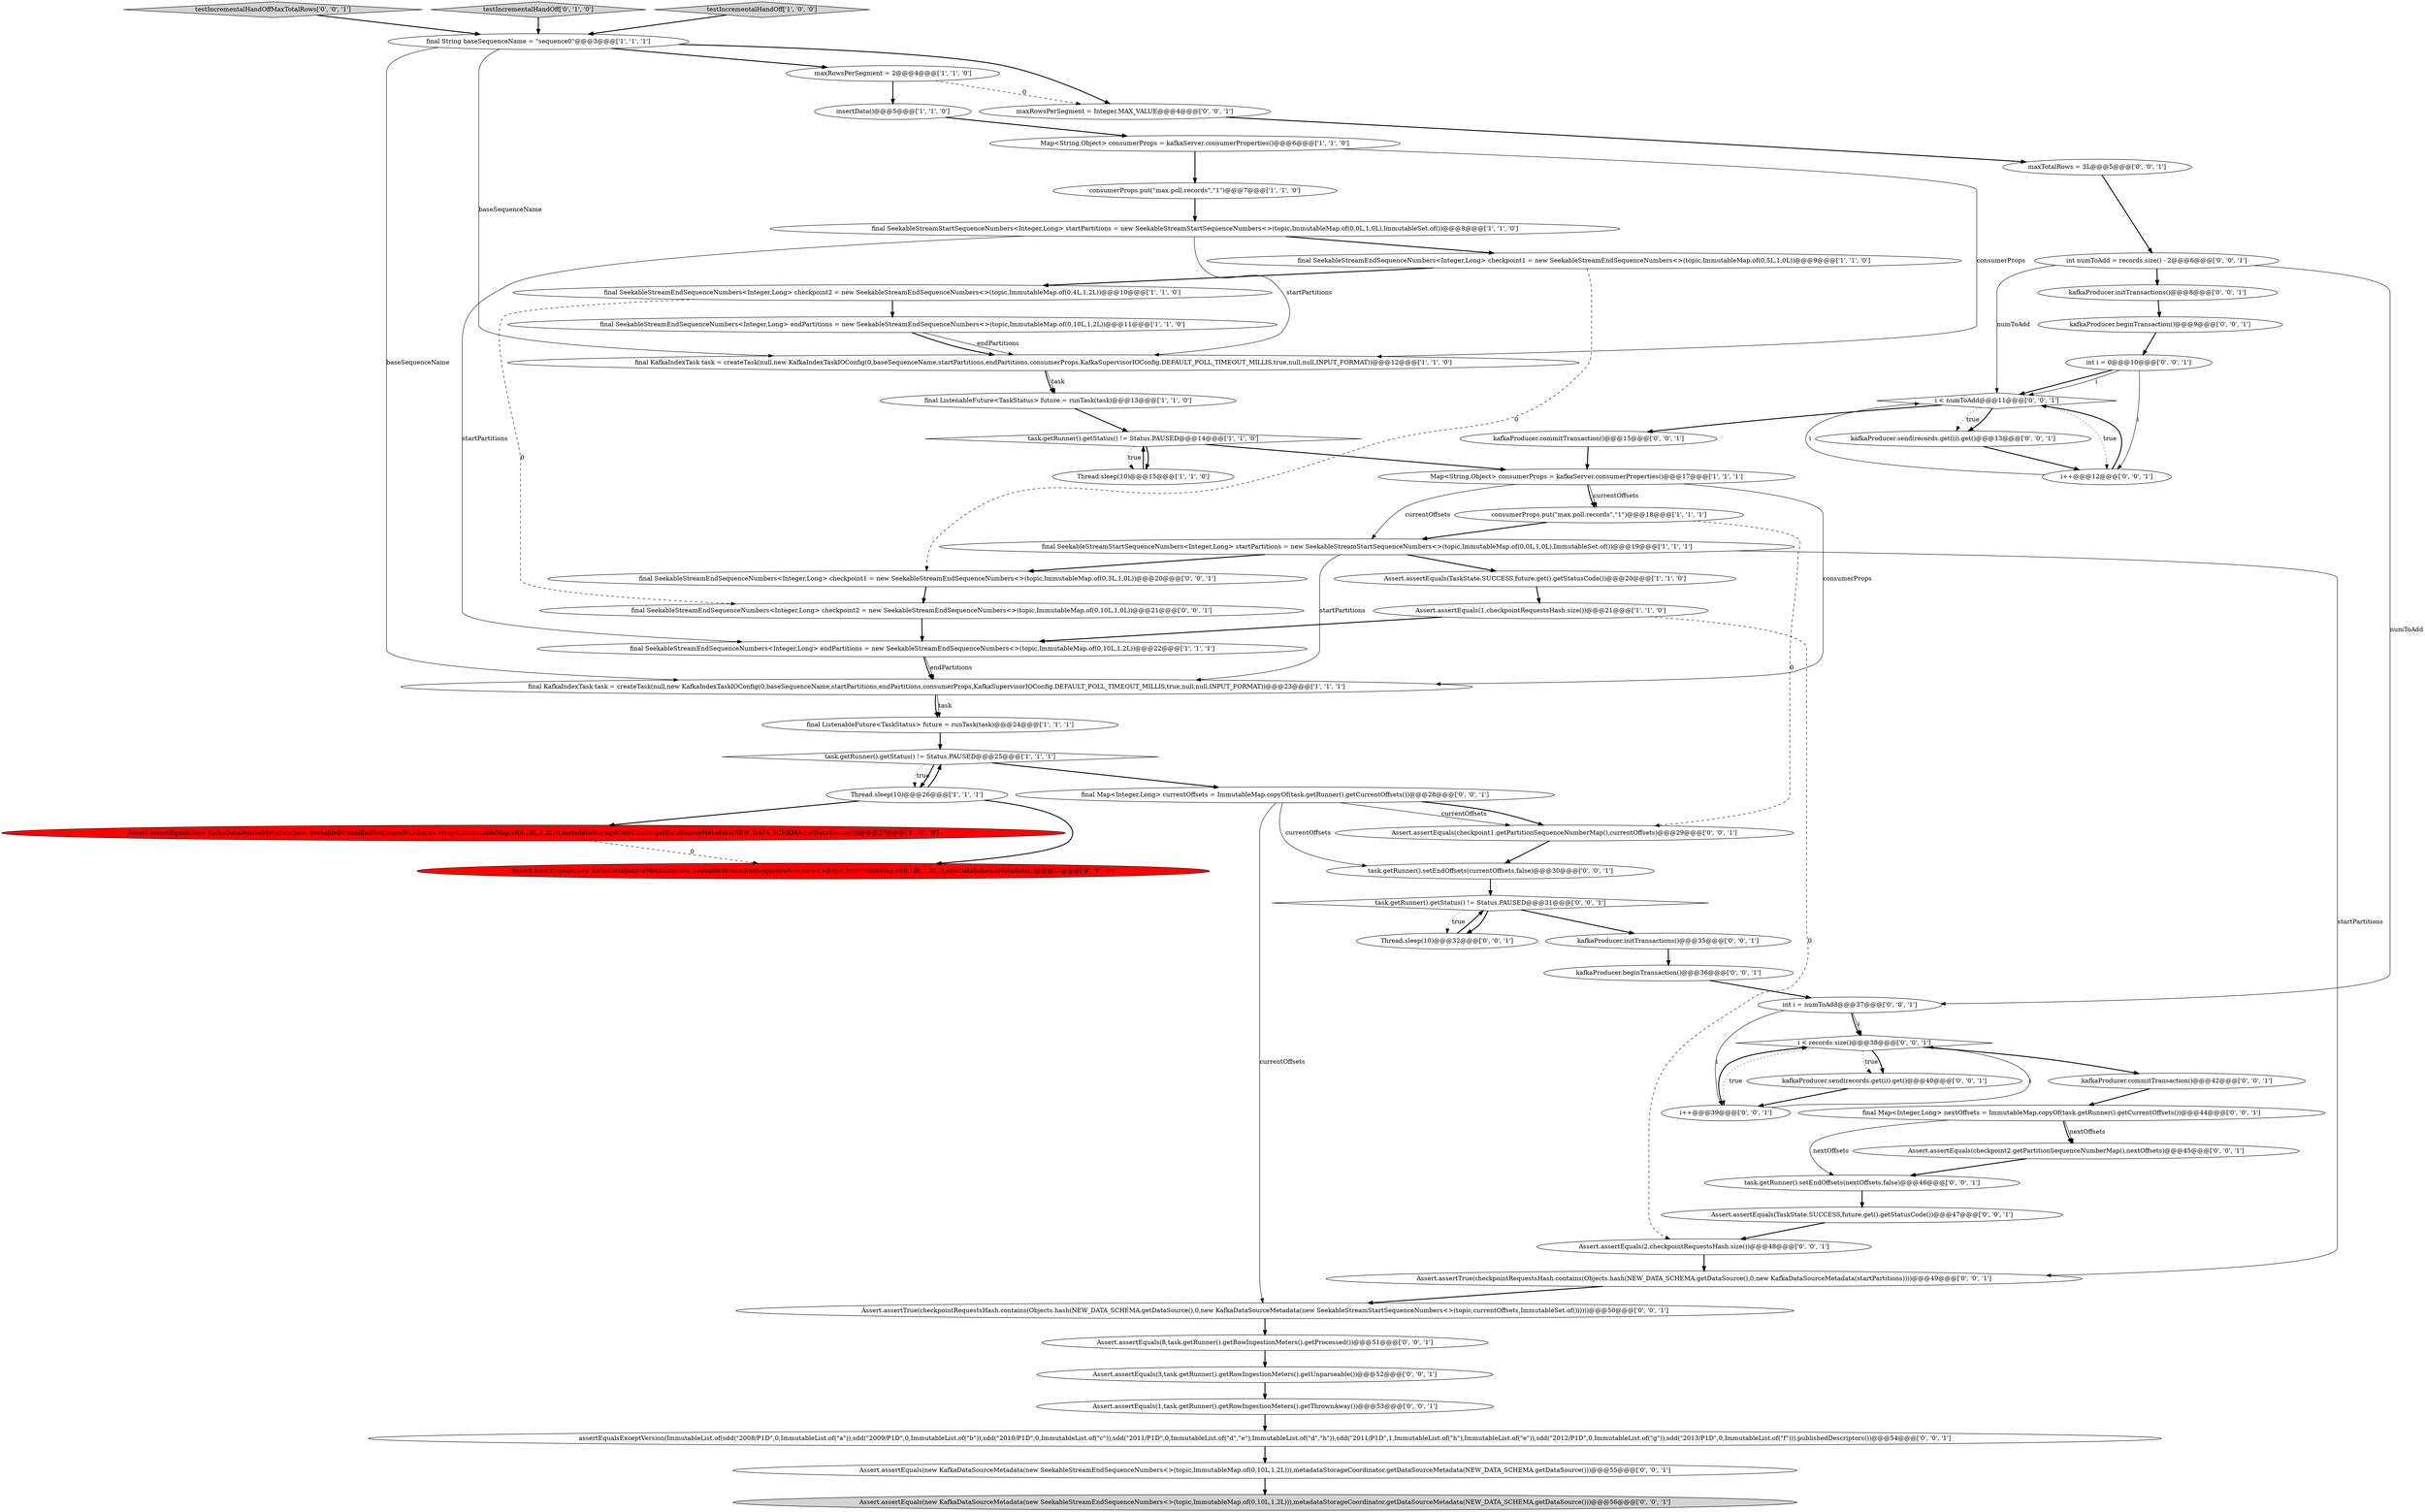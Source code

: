 digraph {
13 [style = filled, label = "final SeekableStreamEndSequenceNumbers<Integer,Long> endPartitions = new SeekableStreamEndSequenceNumbers<>(topic,ImmutableMap.of(0,10L,1,2L))@@@11@@@['1', '1', '0']", fillcolor = white, shape = ellipse image = "AAA0AAABBB1BBB"];
0 [style = filled, label = "Map<String,Object> consumerProps = kafkaServer.consumerProperties()@@@17@@@['1', '1', '1']", fillcolor = white, shape = ellipse image = "AAA0AAABBB1BBB"];
7 [style = filled, label = "Thread.sleep(10)@@@15@@@['1', '1', '0']", fillcolor = white, shape = ellipse image = "AAA0AAABBB1BBB"];
38 [style = filled, label = "int i = numToAdd@@@37@@@['0', '0', '1']", fillcolor = white, shape = ellipse image = "AAA0AAABBB3BBB"];
2 [style = filled, label = "Map<String,Object> consumerProps = kafkaServer.consumerProperties()@@@6@@@['1', '1', '0']", fillcolor = white, shape = ellipse image = "AAA0AAABBB1BBB"];
58 [style = filled, label = "Assert.assertTrue(checkpointRequestsHash.contains(Objects.hash(NEW_DATA_SCHEMA.getDataSource(),0,new KafkaDataSourceMetadata(new SeekableStreamStartSequenceNumbers<>(topic,currentOffsets,ImmutableSet.of())))))@@@50@@@['0', '0', '1']", fillcolor = white, shape = ellipse image = "AAA0AAABBB3BBB"];
63 [style = filled, label = "task.getRunner().setEndOffsets(currentOffsets,false)@@@30@@@['0', '0', '1']", fillcolor = white, shape = ellipse image = "AAA0AAABBB3BBB"];
32 [style = filled, label = "kafkaProducer.send(records.get(i)).get()@@@13@@@['0', '0', '1']", fillcolor = white, shape = ellipse image = "AAA0AAABBB3BBB"];
46 [style = filled, label = "kafkaProducer.beginTransaction()@@@9@@@['0', '0', '1']", fillcolor = white, shape = ellipse image = "AAA0AAABBB3BBB"];
9 [style = filled, label = "insertData()@@@5@@@['1', '1', '0']", fillcolor = white, shape = ellipse image = "AAA0AAABBB1BBB"];
39 [style = filled, label = "task.getRunner().setEndOffsets(nextOffsets,false)@@@46@@@['0', '0', '1']", fillcolor = white, shape = ellipse image = "AAA0AAABBB3BBB"];
21 [style = filled, label = "consumerProps.put(\"max.poll.records\",\"1\")@@@7@@@['1', '1', '0']", fillcolor = white, shape = ellipse image = "AAA0AAABBB1BBB"];
35 [style = filled, label = "i < records.size()@@@38@@@['0', '0', '1']", fillcolor = white, shape = diamond image = "AAA0AAABBB3BBB"];
10 [style = filled, label = "maxRowsPerSegment = 2@@@4@@@['1', '1', '0']", fillcolor = white, shape = ellipse image = "AAA0AAABBB1BBB"];
14 [style = filled, label = "final ListenableFuture<TaskStatus> future = runTask(task)@@@24@@@['1', '1', '1']", fillcolor = white, shape = ellipse image = "AAA0AAABBB1BBB"];
3 [style = filled, label = "final SeekableStreamStartSequenceNumbers<Integer,Long> startPartitions = new SeekableStreamStartSequenceNumbers<>(topic,ImmutableMap.of(0,0L,1,0L),ImmutableSet.of())@@@19@@@['1', '1', '1']", fillcolor = white, shape = ellipse image = "AAA0AAABBB1BBB"];
49 [style = filled, label = "maxRowsPerSegment = Integer.MAX_VALUE@@@4@@@['0', '0', '1']", fillcolor = white, shape = ellipse image = "AAA0AAABBB3BBB"];
55 [style = filled, label = "Assert.assertEquals(new KafkaDataSourceMetadata(new SeekableStreamEndSequenceNumbers<>(topic,ImmutableMap.of(0,10L,1,2L))),metadataStorageCoordinator.getDataSourceMetadata(NEW_DATA_SCHEMA.getDataSource()))@@@55@@@['0', '0', '1']", fillcolor = white, shape = ellipse image = "AAA0AAABBB3BBB"];
29 [style = filled, label = "final Map<Integer,Long> currentOffsets = ImmutableMap.copyOf(task.getRunner().getCurrentOffsets())@@@28@@@['0', '0', '1']", fillcolor = white, shape = ellipse image = "AAA0AAABBB3BBB"];
50 [style = filled, label = "testIncrementalHandOffMaxTotalRows['0', '0', '1']", fillcolor = lightgray, shape = diamond image = "AAA0AAABBB3BBB"];
37 [style = filled, label = "Assert.assertEquals(new KafkaDataSourceMetadata(new SeekableStreamEndSequenceNumbers<>(topic,ImmutableMap.of(0,10L,1,2L))),metadataStorageCoordinator.getDataSourceMetadata(NEW_DATA_SCHEMA.getDataSource()))@@@56@@@['0', '0', '1']", fillcolor = lightgray, shape = ellipse image = "AAA0AAABBB3BBB"];
42 [style = filled, label = "Assert.assertEquals(2,checkpointRequestsHash.size())@@@48@@@['0', '0', '1']", fillcolor = white, shape = ellipse image = "AAA0AAABBB3BBB"];
22 [style = filled, label = "final SeekableStreamStartSequenceNumbers<Integer,Long> startPartitions = new SeekableStreamStartSequenceNumbers<>(topic,ImmutableMap.of(0,0L,1,0L),ImmutableSet.of())@@@8@@@['1', '1', '0']", fillcolor = white, shape = ellipse image = "AAA0AAABBB1BBB"];
62 [style = filled, label = "i++@@@39@@@['0', '0', '1']", fillcolor = white, shape = ellipse image = "AAA0AAABBB3BBB"];
59 [style = filled, label = "Assert.assertEquals(TaskState.SUCCESS,future.get().getStatusCode())@@@47@@@['0', '0', '1']", fillcolor = white, shape = ellipse image = "AAA0AAABBB3BBB"];
25 [style = filled, label = "Assert.assertEquals(new KafkaDataSourceMetadata(new SeekableStreamEndSequenceNumbers<>(topic,ImmutableMap.of(0,10L,1,2L))),newDataSchemaMetadata())@@@27@@@['0', '1', '0']", fillcolor = red, shape = ellipse image = "AAA1AAABBB2BBB"];
28 [style = filled, label = "i++@@@12@@@['0', '0', '1']", fillcolor = white, shape = ellipse image = "AAA0AAABBB3BBB"];
12 [style = filled, label = "final KafkaIndexTask task = createTask(null,new KafkaIndexTaskIOConfig(0,baseSequenceName,startPartitions,endPartitions,consumerProps,KafkaSupervisorIOConfig.DEFAULT_POLL_TIMEOUT_MILLIS,true,null,null,INPUT_FORMAT))@@@23@@@['1', '1', '1']", fillcolor = white, shape = ellipse image = "AAA0AAABBB1BBB"];
15 [style = filled, label = "final KafkaIndexTask task = createTask(null,new KafkaIndexTaskIOConfig(0,baseSequenceName,startPartitions,endPartitions,consumerProps,KafkaSupervisorIOConfig.DEFAULT_POLL_TIMEOUT_MILLIS,true,null,null,INPUT_FORMAT))@@@12@@@['1', '1', '0']", fillcolor = white, shape = ellipse image = "AAA0AAABBB1BBB"];
54 [style = filled, label = "int i = 0@@@10@@@['0', '0', '1']", fillcolor = white, shape = ellipse image = "AAA0AAABBB3BBB"];
30 [style = filled, label = "final Map<Integer,Long> nextOffsets = ImmutableMap.copyOf(task.getRunner().getCurrentOffsets())@@@44@@@['0', '0', '1']", fillcolor = white, shape = ellipse image = "AAA0AAABBB3BBB"];
34 [style = filled, label = "Assert.assertEquals(checkpoint2.getPartitionSequenceNumberMap(),nextOffsets)@@@45@@@['0', '0', '1']", fillcolor = white, shape = ellipse image = "AAA0AAABBB3BBB"];
18 [style = filled, label = "Assert.assertEquals(TaskState.SUCCESS,future.get().getStatusCode())@@@20@@@['1', '1', '0']", fillcolor = white, shape = ellipse image = "AAA0AAABBB1BBB"];
56 [style = filled, label = "Assert.assertEquals(8,task.getRunner().getRowIngestionMeters().getProcessed())@@@51@@@['0', '0', '1']", fillcolor = white, shape = ellipse image = "AAA0AAABBB3BBB"];
23 [style = filled, label = "consumerProps.put(\"max.poll.records\",\"1\")@@@18@@@['1', '1', '1']", fillcolor = white, shape = ellipse image = "AAA0AAABBB1BBB"];
48 [style = filled, label = "Assert.assertEquals(checkpoint1.getPartitionSequenceNumberMap(),currentOffsets)@@@29@@@['0', '0', '1']", fillcolor = white, shape = ellipse image = "AAA0AAABBB3BBB"];
57 [style = filled, label = "assertEqualsExceptVersion(ImmutableList.of(sdd(\"2008/P1D\",0,ImmutableList.of(\"a\")),sdd(\"2009/P1D\",0,ImmutableList.of(\"b\")),sdd(\"2010/P1D\",0,ImmutableList.of(\"c\")),sdd(\"2011/P1D\",0,ImmutableList.of(\"d\",\"e\"),ImmutableList.of(\"d\",\"h\")),sdd(\"2011/P1D\",1,ImmutableList.of(\"h\"),ImmutableList.of(\"e\")),sdd(\"2012/P1D\",0,ImmutableList.of(\"g\")),sdd(\"2013/P1D\",0,ImmutableList.of(\"f\"))),publishedDescriptors())@@@54@@@['0', '0', '1']", fillcolor = white, shape = ellipse image = "AAA0AAABBB3BBB"];
45 [style = filled, label = "task.getRunner().getStatus() != Status.PAUSED@@@31@@@['0', '0', '1']", fillcolor = white, shape = diamond image = "AAA0AAABBB3BBB"];
36 [style = filled, label = "int numToAdd = records.size() - 2@@@6@@@['0', '0', '1']", fillcolor = white, shape = ellipse image = "AAA0AAABBB3BBB"];
31 [style = filled, label = "kafkaProducer.beginTransaction()@@@36@@@['0', '0', '1']", fillcolor = white, shape = ellipse image = "AAA0AAABBB3BBB"];
64 [style = filled, label = "Assert.assertEquals(3,task.getRunner().getRowIngestionMeters().getUnparseable())@@@52@@@['0', '0', '1']", fillcolor = white, shape = ellipse image = "AAA0AAABBB3BBB"];
51 [style = filled, label = "Assert.assertEquals(1,task.getRunner().getRowIngestionMeters().getThrownAway())@@@53@@@['0', '0', '1']", fillcolor = white, shape = ellipse image = "AAA0AAABBB3BBB"];
6 [style = filled, label = "final String baseSequenceName = \"sequence0\"@@@3@@@['1', '1', '1']", fillcolor = white, shape = ellipse image = "AAA0AAABBB1BBB"];
47 [style = filled, label = "i < numToAdd@@@11@@@['0', '0', '1']", fillcolor = white, shape = diamond image = "AAA0AAABBB3BBB"];
19 [style = filled, label = "Assert.assertEquals(new KafkaDataSourceMetadata(new SeekableStreamEndSequenceNumbers<>(topic,ImmutableMap.of(0,10L,1,2L))),metadataStorageCoordinator.getDataSourceMetadata(NEW_DATA_SCHEMA.getDataSource()))@@@27@@@['1', '0', '0']", fillcolor = red, shape = ellipse image = "AAA1AAABBB1BBB"];
1 [style = filled, label = "final ListenableFuture<TaskStatus> future = runTask(task)@@@13@@@['1', '1', '0']", fillcolor = white, shape = ellipse image = "AAA0AAABBB1BBB"];
26 [style = filled, label = "testIncrementalHandOff['0', '1', '0']", fillcolor = lightgray, shape = diamond image = "AAA0AAABBB2BBB"];
33 [style = filled, label = "maxTotalRows = 3L@@@5@@@['0', '0', '1']", fillcolor = white, shape = ellipse image = "AAA0AAABBB3BBB"];
61 [style = filled, label = "kafkaProducer.initTransactions()@@@35@@@['0', '0', '1']", fillcolor = white, shape = ellipse image = "AAA0AAABBB3BBB"];
20 [style = filled, label = "task.getRunner().getStatus() != Status.PAUSED@@@14@@@['1', '1', '0']", fillcolor = white, shape = diamond image = "AAA0AAABBB1BBB"];
60 [style = filled, label = "Thread.sleep(10)@@@32@@@['0', '0', '1']", fillcolor = white, shape = ellipse image = "AAA0AAABBB3BBB"];
4 [style = filled, label = "task.getRunner().getStatus() != Status.PAUSED@@@25@@@['1', '1', '1']", fillcolor = white, shape = diamond image = "AAA0AAABBB1BBB"];
27 [style = filled, label = "kafkaProducer.commitTransaction()@@@42@@@['0', '0', '1']", fillcolor = white, shape = ellipse image = "AAA0AAABBB3BBB"];
8 [style = filled, label = "testIncrementalHandOff['1', '0', '0']", fillcolor = lightgray, shape = diamond image = "AAA0AAABBB1BBB"];
24 [style = filled, label = "final SeekableStreamEndSequenceNumbers<Integer,Long> endPartitions = new SeekableStreamEndSequenceNumbers<>(topic,ImmutableMap.of(0,10L,1,2L))@@@22@@@['1', '1', '1']", fillcolor = white, shape = ellipse image = "AAA0AAABBB1BBB"];
40 [style = filled, label = "kafkaProducer.initTransactions()@@@8@@@['0', '0', '1']", fillcolor = white, shape = ellipse image = "AAA0AAABBB3BBB"];
41 [style = filled, label = "final SeekableStreamEndSequenceNumbers<Integer,Long> checkpoint1 = new SeekableStreamEndSequenceNumbers<>(topic,ImmutableMap.of(0,3L,1,0L))@@@20@@@['0', '0', '1']", fillcolor = white, shape = ellipse image = "AAA0AAABBB3BBB"];
43 [style = filled, label = "final SeekableStreamEndSequenceNumbers<Integer,Long> checkpoint2 = new SeekableStreamEndSequenceNumbers<>(topic,ImmutableMap.of(0,10L,1,0L))@@@21@@@['0', '0', '1']", fillcolor = white, shape = ellipse image = "AAA0AAABBB3BBB"];
44 [style = filled, label = "Assert.assertTrue(checkpointRequestsHash.contains(Objects.hash(NEW_DATA_SCHEMA.getDataSource(),0,new KafkaDataSourceMetadata(startPartitions))))@@@49@@@['0', '0', '1']", fillcolor = white, shape = ellipse image = "AAA0AAABBB3BBB"];
52 [style = filled, label = "kafkaProducer.commitTransaction()@@@15@@@['0', '0', '1']", fillcolor = white, shape = ellipse image = "AAA0AAABBB3BBB"];
53 [style = filled, label = "kafkaProducer.send(records.get(i)).get()@@@40@@@['0', '0', '1']", fillcolor = white, shape = ellipse image = "AAA0AAABBB3BBB"];
11 [style = filled, label = "final SeekableStreamEndSequenceNumbers<Integer,Long> checkpoint1 = new SeekableStreamEndSequenceNumbers<>(topic,ImmutableMap.of(0,5L,1,0L))@@@9@@@['1', '1', '0']", fillcolor = white, shape = ellipse image = "AAA0AAABBB1BBB"];
16 [style = filled, label = "Assert.assertEquals(1,checkpointRequestsHash.size())@@@21@@@['1', '1', '0']", fillcolor = white, shape = ellipse image = "AAA0AAABBB1BBB"];
17 [style = filled, label = "final SeekableStreamEndSequenceNumbers<Integer,Long> checkpoint2 = new SeekableStreamEndSequenceNumbers<>(topic,ImmutableMap.of(0,4L,1,2L))@@@10@@@['1', '1', '0']", fillcolor = white, shape = ellipse image = "AAA0AAABBB1BBB"];
5 [style = filled, label = "Thread.sleep(10)@@@26@@@['1', '1', '1']", fillcolor = white, shape = ellipse image = "AAA0AAABBB1BBB"];
22->15 [style = solid, label="startPartitions"];
64->51 [style = bold, label=""];
56->64 [style = bold, label=""];
39->59 [style = bold, label=""];
23->48 [style = dashed, label="0"];
20->0 [style = bold, label=""];
1->20 [style = bold, label=""];
8->6 [style = bold, label=""];
3->18 [style = bold, label=""];
42->44 [style = bold, label=""];
45->61 [style = bold, label=""];
46->54 [style = bold, label=""];
43->24 [style = bold, label=""];
15->1 [style = solid, label="task"];
10->49 [style = dashed, label="0"];
62->35 [style = solid, label="i"];
35->53 [style = dotted, label="true"];
55->37 [style = bold, label=""];
29->58 [style = solid, label="currentOffsets"];
59->42 [style = bold, label=""];
36->47 [style = solid, label="numToAdd"];
17->43 [style = dashed, label="0"];
9->2 [style = bold, label=""];
57->55 [style = bold, label=""];
27->30 [style = bold, label=""];
22->24 [style = solid, label="startPartitions"];
54->28 [style = solid, label="i"];
47->28 [style = dotted, label="true"];
6->49 [style = bold, label=""];
23->3 [style = bold, label=""];
30->34 [style = bold, label=""];
26->6 [style = bold, label=""];
58->56 [style = bold, label=""];
5->25 [style = bold, label=""];
52->0 [style = bold, label=""];
0->23 [style = bold, label=""];
35->62 [style = dotted, label="true"];
21->22 [style = bold, label=""];
2->21 [style = bold, label=""];
33->36 [style = bold, label=""];
13->15 [style = solid, label="endPartitions"];
12->14 [style = bold, label=""];
12->14 [style = solid, label="task"];
11->17 [style = bold, label=""];
3->44 [style = solid, label="startPartitions"];
13->15 [style = bold, label=""];
19->25 [style = dashed, label="0"];
45->60 [style = bold, label=""];
20->7 [style = bold, label=""];
38->35 [style = bold, label=""];
41->43 [style = bold, label=""];
22->11 [style = bold, label=""];
63->45 [style = bold, label=""];
14->4 [style = bold, label=""];
29->63 [style = solid, label="currentOffsets"];
38->35 [style = solid, label="i"];
4->5 [style = dotted, label="true"];
24->12 [style = bold, label=""];
36->40 [style = bold, label=""];
16->24 [style = bold, label=""];
28->47 [style = bold, label=""];
16->42 [style = dashed, label="0"];
30->34 [style = solid, label="nextOffsets"];
4->29 [style = bold, label=""];
31->38 [style = bold, label=""];
7->20 [style = bold, label=""];
62->35 [style = bold, label=""];
20->7 [style = dotted, label="true"];
53->62 [style = bold, label=""];
47->32 [style = dotted, label="true"];
5->19 [style = bold, label=""];
3->12 [style = solid, label="startPartitions"];
47->32 [style = bold, label=""];
2->15 [style = solid, label="consumerProps"];
6->10 [style = bold, label=""];
3->41 [style = bold, label=""];
5->4 [style = bold, label=""];
34->39 [style = bold, label=""];
28->47 [style = solid, label="i"];
10->9 [style = bold, label=""];
17->13 [style = bold, label=""];
51->57 [style = bold, label=""];
47->52 [style = bold, label=""];
0->12 [style = solid, label="consumerProps"];
4->5 [style = bold, label=""];
29->48 [style = solid, label="currentOffsets"];
35->53 [style = bold, label=""];
15->1 [style = bold, label=""];
18->16 [style = bold, label=""];
35->27 [style = bold, label=""];
36->38 [style = solid, label="numToAdd"];
50->6 [style = bold, label=""];
61->31 [style = bold, label=""];
0->3 [style = solid, label="currentOffsets"];
38->62 [style = solid, label="i"];
40->46 [style = bold, label=""];
60->45 [style = bold, label=""];
54->47 [style = bold, label=""];
54->47 [style = solid, label="i"];
45->60 [style = dotted, label="true"];
49->33 [style = bold, label=""];
24->12 [style = solid, label="endPartitions"];
6->12 [style = solid, label="baseSequenceName"];
11->41 [style = dashed, label="0"];
48->63 [style = bold, label=""];
30->39 [style = solid, label="nextOffsets"];
44->58 [style = bold, label=""];
29->48 [style = bold, label=""];
6->15 [style = solid, label="baseSequenceName"];
32->28 [style = bold, label=""];
0->23 [style = solid, label="currentOffsets"];
}
